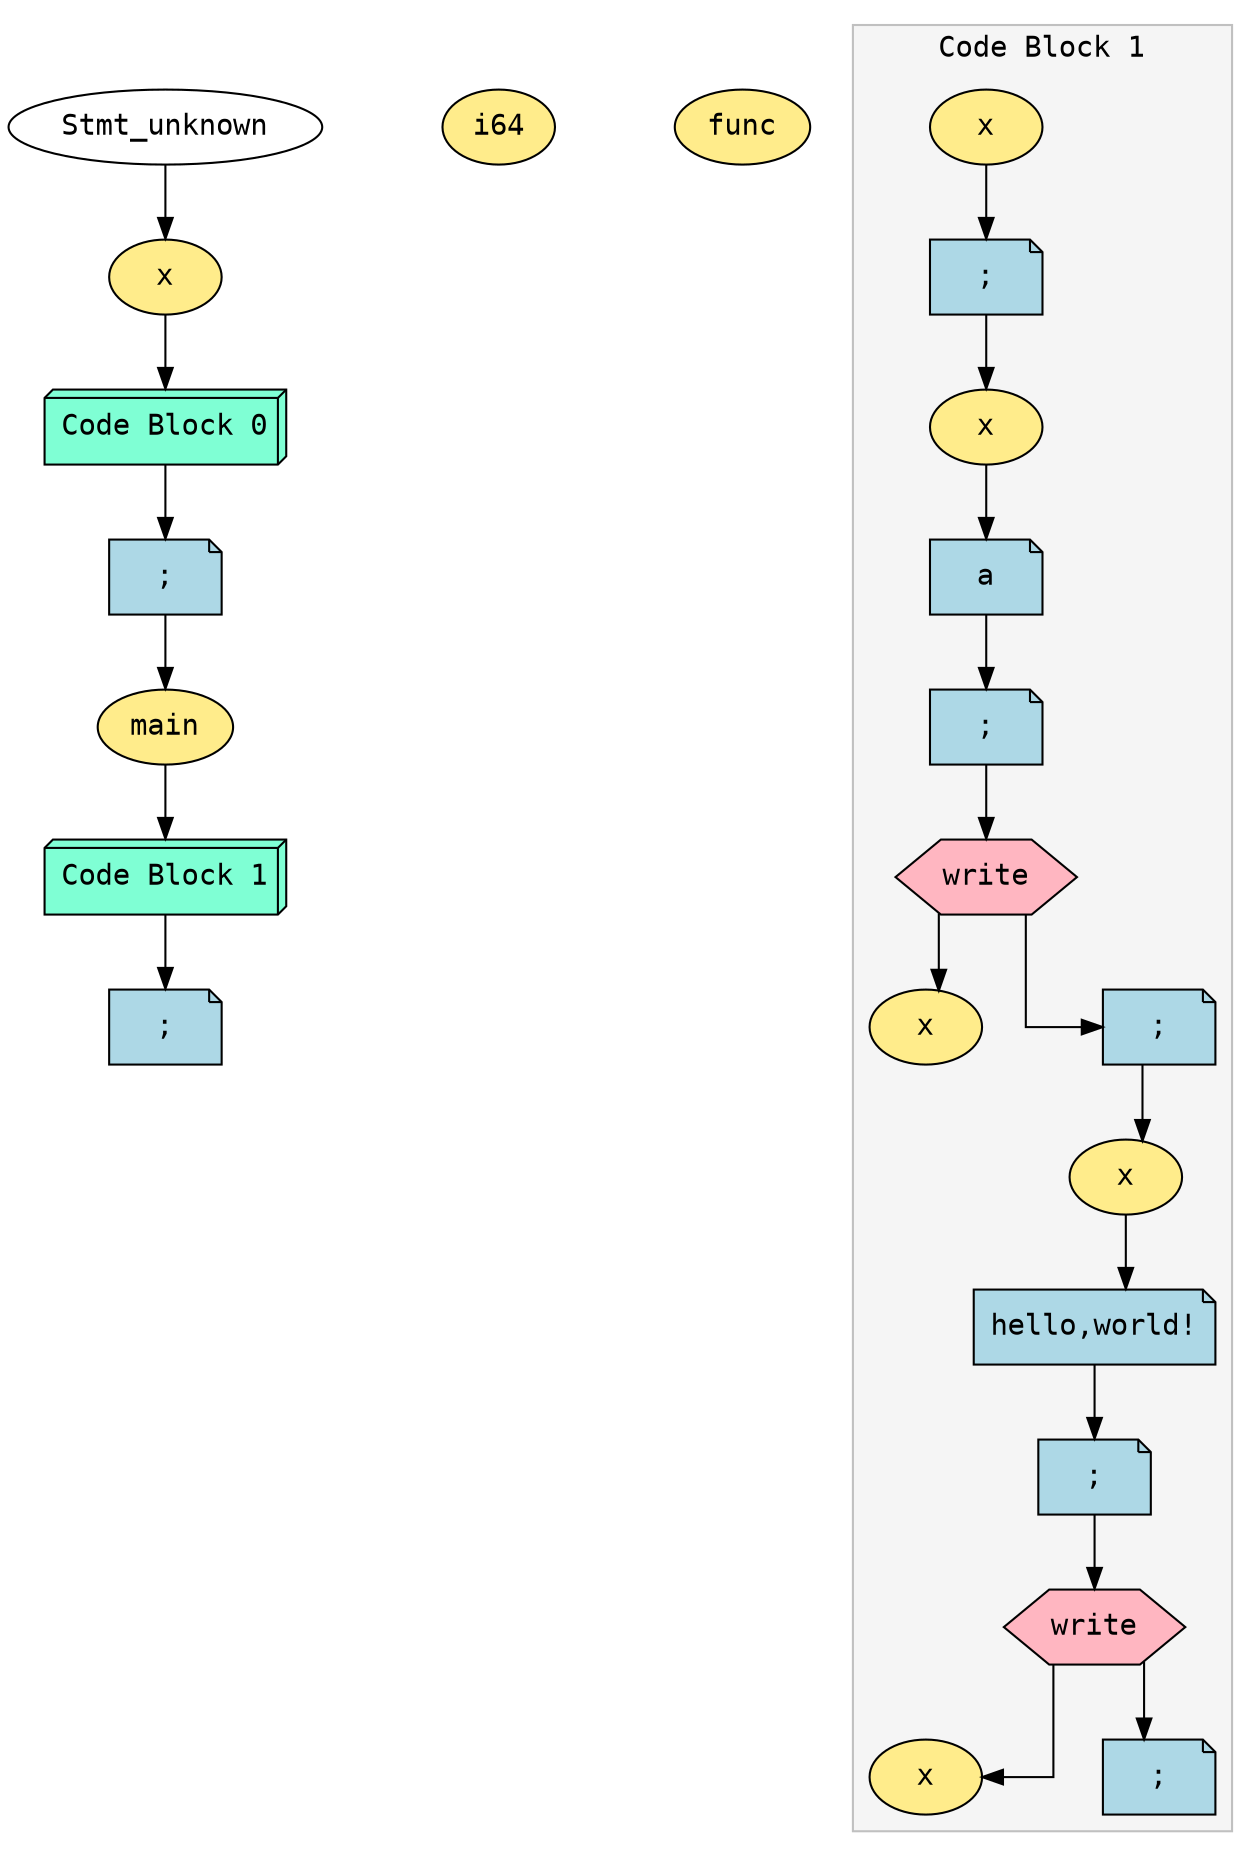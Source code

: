 digraph AST {
  splines=ortho;
  nodesep=0.8;
  ranksep=0.5;
  node [fontname="Courier"];
  Expr_0 [label="Stmt_unknown"];
  Expr_1 [shape=ellipse style=filled fillcolor=lightgoldenrod1 fontname="Courier" label="x"];
  Expr_2 [shape=ellipse style=filled fillcolor=lightgoldenrod1 fontname="Courier" label="i64"];
  Expr_0 -> Expr_1;
  subgraph cluster_3 {
    label="Code Block 0";
    style=filled;
    color=gray;
    fillcolor=whitesmoke;
    fontname="Courier";
  }
  Expr_3 [shape=box3d style=filled fillcolor=aquamarine fontname="Courier" label="Code Block 0"];
  Expr_1 -> Expr_3;
  Expr_4 [shape=note style=filled fillcolor=lightblue fontname="Courier" label=";"];
  Expr_3 -> Expr_4;
  Expr_5 [shape=ellipse style=filled fillcolor=lightgoldenrod1 fontname="Courier" label="main"];
  Expr_6 [shape=ellipse style=filled fillcolor=lightgoldenrod1 fontname="Courier" label="func"];
  Expr_4 -> Expr_5;
  subgraph cluster_7 {
    label="Code Block 1";
    style=filled;
    color=gray;
    fillcolor=whitesmoke;
    fontname="Courier";
  Expr_8 [shape=ellipse style=filled fillcolor=lightgoldenrod1 fontname="Courier" label="x"];
  Expr_9 [shape=ellipse style=filled fillcolor=lightgoldenrod1 fontname="Courier" label="char"];
  Expr_9 [shape=note style=filled fillcolor=lightblue fontname="Courier" label=";"];
  Expr_8 -> Expr_9;
  Expr_10 [shape=ellipse style=filled fillcolor=lightgoldenrod1 fontname="Courier" label="x"];
  Expr_9 -> Expr_10;
  Expr_11 [shape=note style=filled fillcolor=lightblue fontname="Courier" label="a"];
  Expr_10 -> Expr_11;
  Expr_12 [shape=note style=filled fillcolor=lightblue fontname="Courier" label=";"];
  Expr_11 -> Expr_12;
  Expr_13 [shape=hexagon style=filled fillcolor=lightpink fontname="Courier" label="write"];
  Expr_14 [shape=ellipse style=filled fillcolor=lightgoldenrod1 fontname="Courier" label="x"];
  Expr_13 -> Expr_14;
  Expr_12 -> Expr_13;
  Expr_15 [shape=note style=filled fillcolor=lightblue fontname="Courier" label=";"];
  Expr_13 -> Expr_15;
  Expr_16 [shape=ellipse style=filled fillcolor=lightgoldenrod1 fontname="Courier" label="x"];
  Expr_17 [shape=ellipse style=filled fillcolor=lightgoldenrod1 fontname="Courier" label="str"];
  Expr_15 -> Expr_16;
  Expr_17 [shape=note style=filled fillcolor=lightblue fontname="Courier" label="hello,world!"];
  Expr_16 -> Expr_17;
  Expr_18 [shape=note style=filled fillcolor=lightblue fontname="Courier" label=";"];
  Expr_17 -> Expr_18;
  Expr_19 [shape=hexagon style=filled fillcolor=lightpink fontname="Courier" label="write"];
  Expr_20 [shape=ellipse style=filled fillcolor=lightgoldenrod1 fontname="Courier" label="x"];
  Expr_19 -> Expr_20;
  Expr_18 -> Expr_19;
  Expr_21 [shape=note style=filled fillcolor=lightblue fontname="Courier" label=";"];
  Expr_19 -> Expr_21;
  }
  Expr_7 [shape=box3d style=filled fillcolor=aquamarine fontname="Courier" label="Code Block 1"];
  Expr_5 -> Expr_7;
  Expr_22 [shape=note style=filled fillcolor=lightblue fontname="Courier" label=";"];
  Expr_7 -> Expr_22;
}
